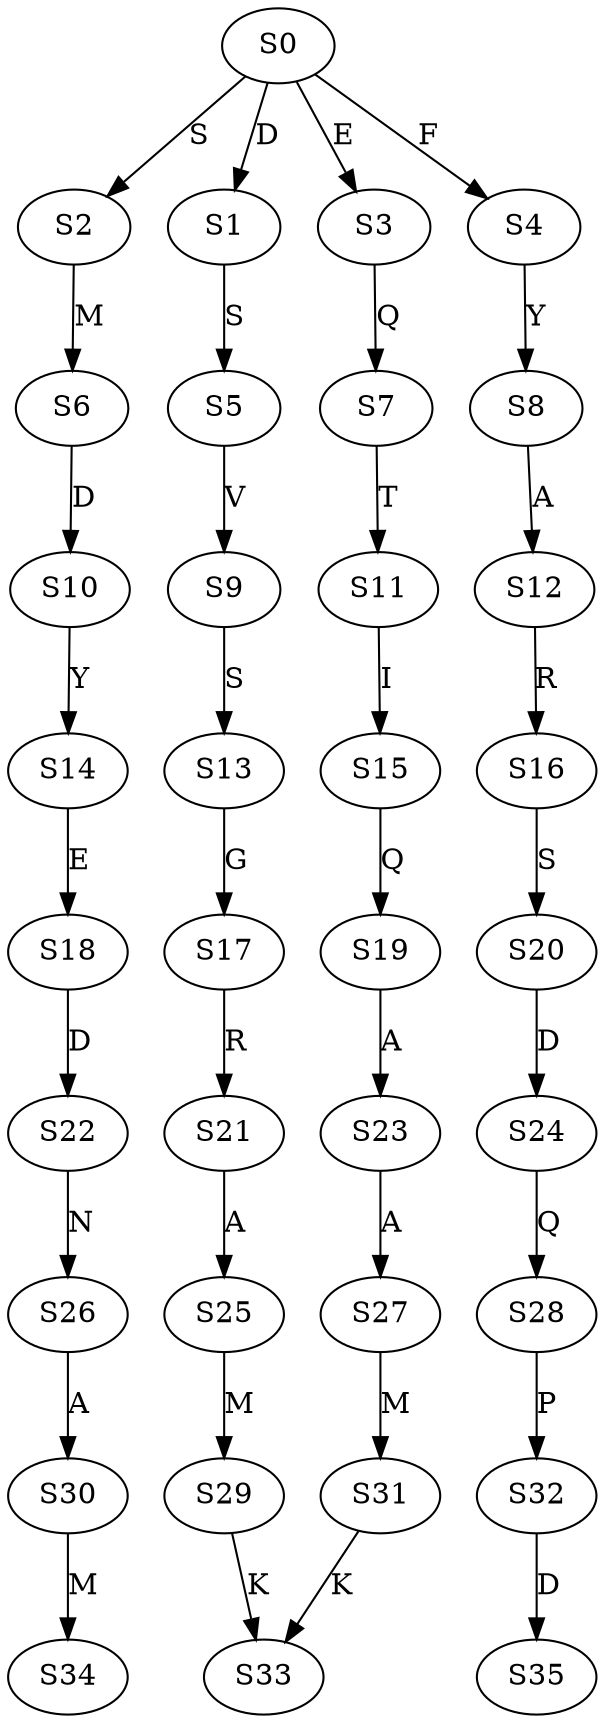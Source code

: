 strict digraph  {
	S0 -> S1 [ label = D ];
	S0 -> S2 [ label = S ];
	S0 -> S3 [ label = E ];
	S0 -> S4 [ label = F ];
	S1 -> S5 [ label = S ];
	S2 -> S6 [ label = M ];
	S3 -> S7 [ label = Q ];
	S4 -> S8 [ label = Y ];
	S5 -> S9 [ label = V ];
	S6 -> S10 [ label = D ];
	S7 -> S11 [ label = T ];
	S8 -> S12 [ label = A ];
	S9 -> S13 [ label = S ];
	S10 -> S14 [ label = Y ];
	S11 -> S15 [ label = I ];
	S12 -> S16 [ label = R ];
	S13 -> S17 [ label = G ];
	S14 -> S18 [ label = E ];
	S15 -> S19 [ label = Q ];
	S16 -> S20 [ label = S ];
	S17 -> S21 [ label = R ];
	S18 -> S22 [ label = D ];
	S19 -> S23 [ label = A ];
	S20 -> S24 [ label = D ];
	S21 -> S25 [ label = A ];
	S22 -> S26 [ label = N ];
	S23 -> S27 [ label = A ];
	S24 -> S28 [ label = Q ];
	S25 -> S29 [ label = M ];
	S26 -> S30 [ label = A ];
	S27 -> S31 [ label = M ];
	S28 -> S32 [ label = P ];
	S29 -> S33 [ label = K ];
	S30 -> S34 [ label = M ];
	S31 -> S33 [ label = K ];
	S32 -> S35 [ label = D ];
}
